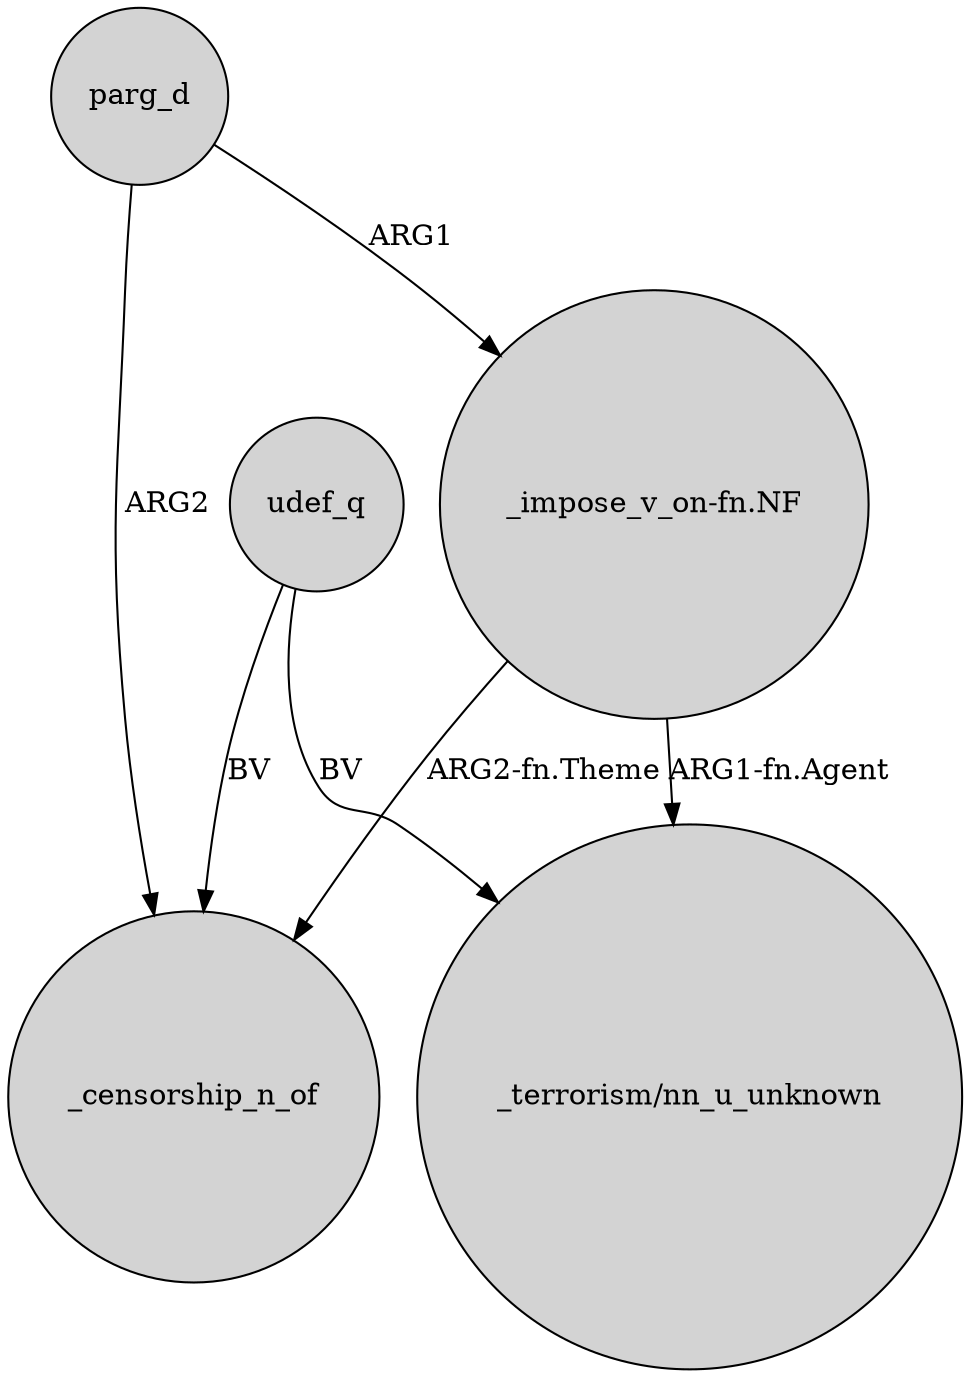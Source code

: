 digraph {
	node [shape=circle style=filled]
	"_impose_v_on-fn.NF" -> "_terrorism/nn_u_unknown" [label="ARG1-fn.Agent"]
	parg_d -> _censorship_n_of [label=ARG2]
	udef_q -> "_terrorism/nn_u_unknown" [label=BV]
	parg_d -> "_impose_v_on-fn.NF" [label=ARG1]
	udef_q -> _censorship_n_of [label=BV]
	"_impose_v_on-fn.NF" -> _censorship_n_of [label="ARG2-fn.Theme"]
}
